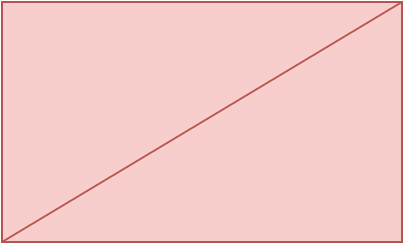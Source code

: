 <mxfile version="12.4.8" type="device"><diagram id="YaJFkJwc9C7KiDFZaWdN" name="Page-1"><mxGraphModel dx="1088" dy="568" grid="1" gridSize="10" guides="1" tooltips="1" connect="1" arrows="1" fold="1" page="1" pageScale="1" pageWidth="850" pageHeight="1100" math="0" shadow="0"><root><mxCell id="0"/><mxCell id="1" parent="0"/><mxCell id="oT0AvPeR-rVKRGyf3pbQ-1" value="" style="rounded=0;whiteSpace=wrap;html=1;fillColor=#f8cecc;strokeColor=#b85450;" vertex="1" parent="1"><mxGeometry x="240" y="160" width="200" height="120" as="geometry"/></mxCell><mxCell id="oT0AvPeR-rVKRGyf3pbQ-2" value="" style="endArrow=none;html=1;exitX=0;exitY=1;exitDx=0;exitDy=0;entryX=1;entryY=0;entryDx=0;entryDy=0;fillColor=#f8cecc;strokeColor=#b85450;" edge="1" parent="1" source="oT0AvPeR-rVKRGyf3pbQ-1" target="oT0AvPeR-rVKRGyf3pbQ-1"><mxGeometry width="50" height="50" relative="1" as="geometry"><mxPoint x="250" y="280" as="sourcePoint"/><mxPoint x="300" y="230" as="targetPoint"/></mxGeometry></mxCell></root></mxGraphModel></diagram></mxfile>